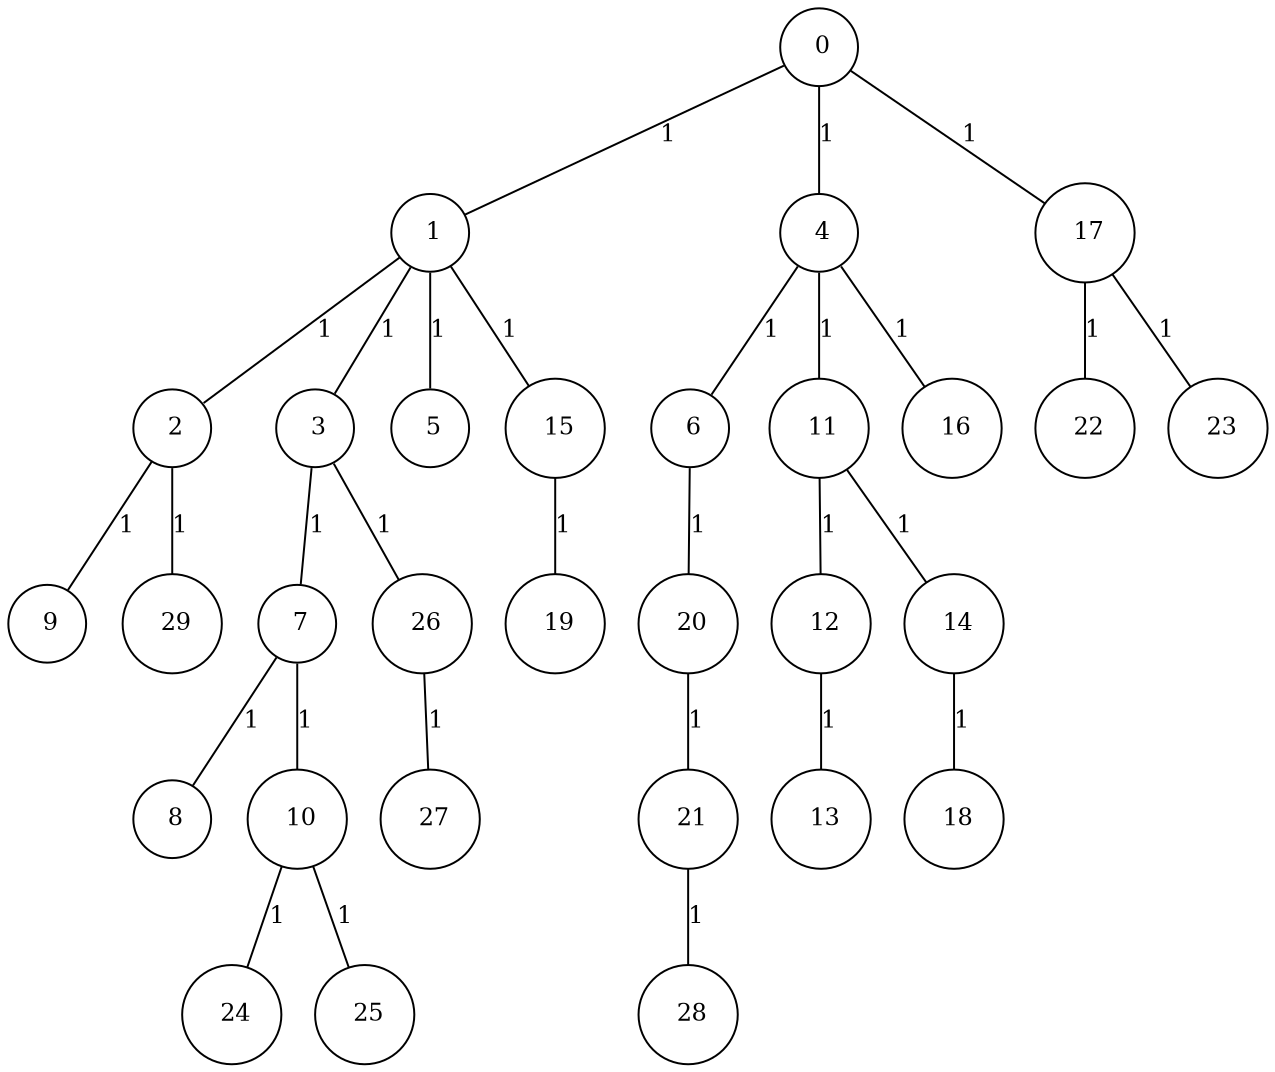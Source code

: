 graph G {
size="8.5,11;"
ratio = "expand;"
fixedsize="true;"
overlap="scale;"
node[shape=circle,width=.12,hight=.12,fontsize=12]
edge[fontsize=12]

0[label=" 0" color=black, pos="2.8374539,0.034487363!"];
1[label=" 1" color=black, pos="0.6537871,2.6097361!"];
2[label=" 2" color=black, pos="1.003862,2.5492376!"];
3[label=" 3" color=black, pos="1.1227982,0.45034492!"];
4[label=" 4" color=black, pos="1.4173128,2.0049379!"];
5[label=" 5" color=black, pos="2.0937589,0.91736867!"];
6[label=" 6" color=black, pos="2.2685585,1.089161!"];
7[label=" 7" color=black, pos="0.51410328,0.52722448!"];
8[label=" 8" color=black, pos="0.96211217,1.6615181!"];
9[label=" 9" color=black, pos="0.57106425,0.22153626!"];
10[label=" 10" color=black, pos="0.10257709,2.1013765!"];
11[label=" 11" color=black, pos="2.015051,1.7649238!"];
12[label=" 12" color=black, pos="0.38706714,0.31388476!"];
13[label=" 13" color=black, pos="0.93945392,0.5011735!"];
14[label=" 14" color=black, pos="2.3697927,0.8084878!"];
15[label=" 15" color=black, pos="0.17485001,2.2354532!"];
16[label=" 16" color=black, pos="1.8974241,2.7528615!"];
17[label=" 17" color=black, pos="1.1682255,1.0434146!"];
18[label=" 18" color=black, pos="1.7451715,1.4961778!"];
19[label=" 19" color=black, pos="2.6965126,0.19258633!"];
20[label=" 20" color=black, pos="2.0309635,2.5644058!"];
21[label=" 21" color=black, pos="2.7377245,0.17842975!"];
22[label=" 22" color=black, pos="1.6559137,0.9914132!"];
23[label=" 23" color=black, pos="2.3226298,1.9677259!"];
24[label=" 24" color=black, pos="0.12383762,1.6885423!"];
25[label=" 25" color=black, pos="0.6949851,2.5628656!"];
26[label=" 26" color=black, pos="1.8767481,0.20037917!"];
27[label=" 27" color=black, pos="1.3201451,0.65684035!"];
28[label=" 28" color=black, pos="2.8994366,1.321526!"];
29[label=" 29" color=black, pos="0.2868254,0.74467831!"];
0--1[label="1"]
0--4[label="1"]
0--17[label="1"]
1--2[label="1"]
1--3[label="1"]
1--5[label="1"]
1--15[label="1"]
2--9[label="1"]
2--29[label="1"]
3--7[label="1"]
3--26[label="1"]
4--6[label="1"]
4--11[label="1"]
4--16[label="1"]
6--20[label="1"]
7--8[label="1"]
7--10[label="1"]
10--24[label="1"]
10--25[label="1"]
11--12[label="1"]
11--14[label="1"]
12--13[label="1"]
14--18[label="1"]
15--19[label="1"]
17--22[label="1"]
17--23[label="1"]
20--21[label="1"]
21--28[label="1"]
26--27[label="1"]

}
